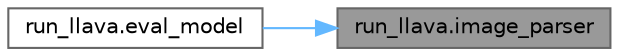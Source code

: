 digraph "run_llava.image_parser"
{
 // LATEX_PDF_SIZE
  bgcolor="transparent";
  edge [fontname=Helvetica,fontsize=10,labelfontname=Helvetica,labelfontsize=10];
  node [fontname=Helvetica,fontsize=10,shape=box,height=0.2,width=0.4];
  rankdir="RL";
  Node1 [id="Node000001",label="run_llava.image_parser",height=0.2,width=0.4,color="gray40", fillcolor="grey60", style="filled", fontcolor="black",tooltip=" "];
  Node1 -> Node2 [id="edge2_Node000001_Node000002",dir="back",color="steelblue1",style="solid",tooltip=" "];
  Node2 [id="Node000002",label="run_llava.eval_model",height=0.2,width=0.4,color="grey40", fillcolor="white", style="filled",URL="$namespacerun__llava.html#a28158121cca9af176b13b01b2ef290f4",tooltip=" "];
}
